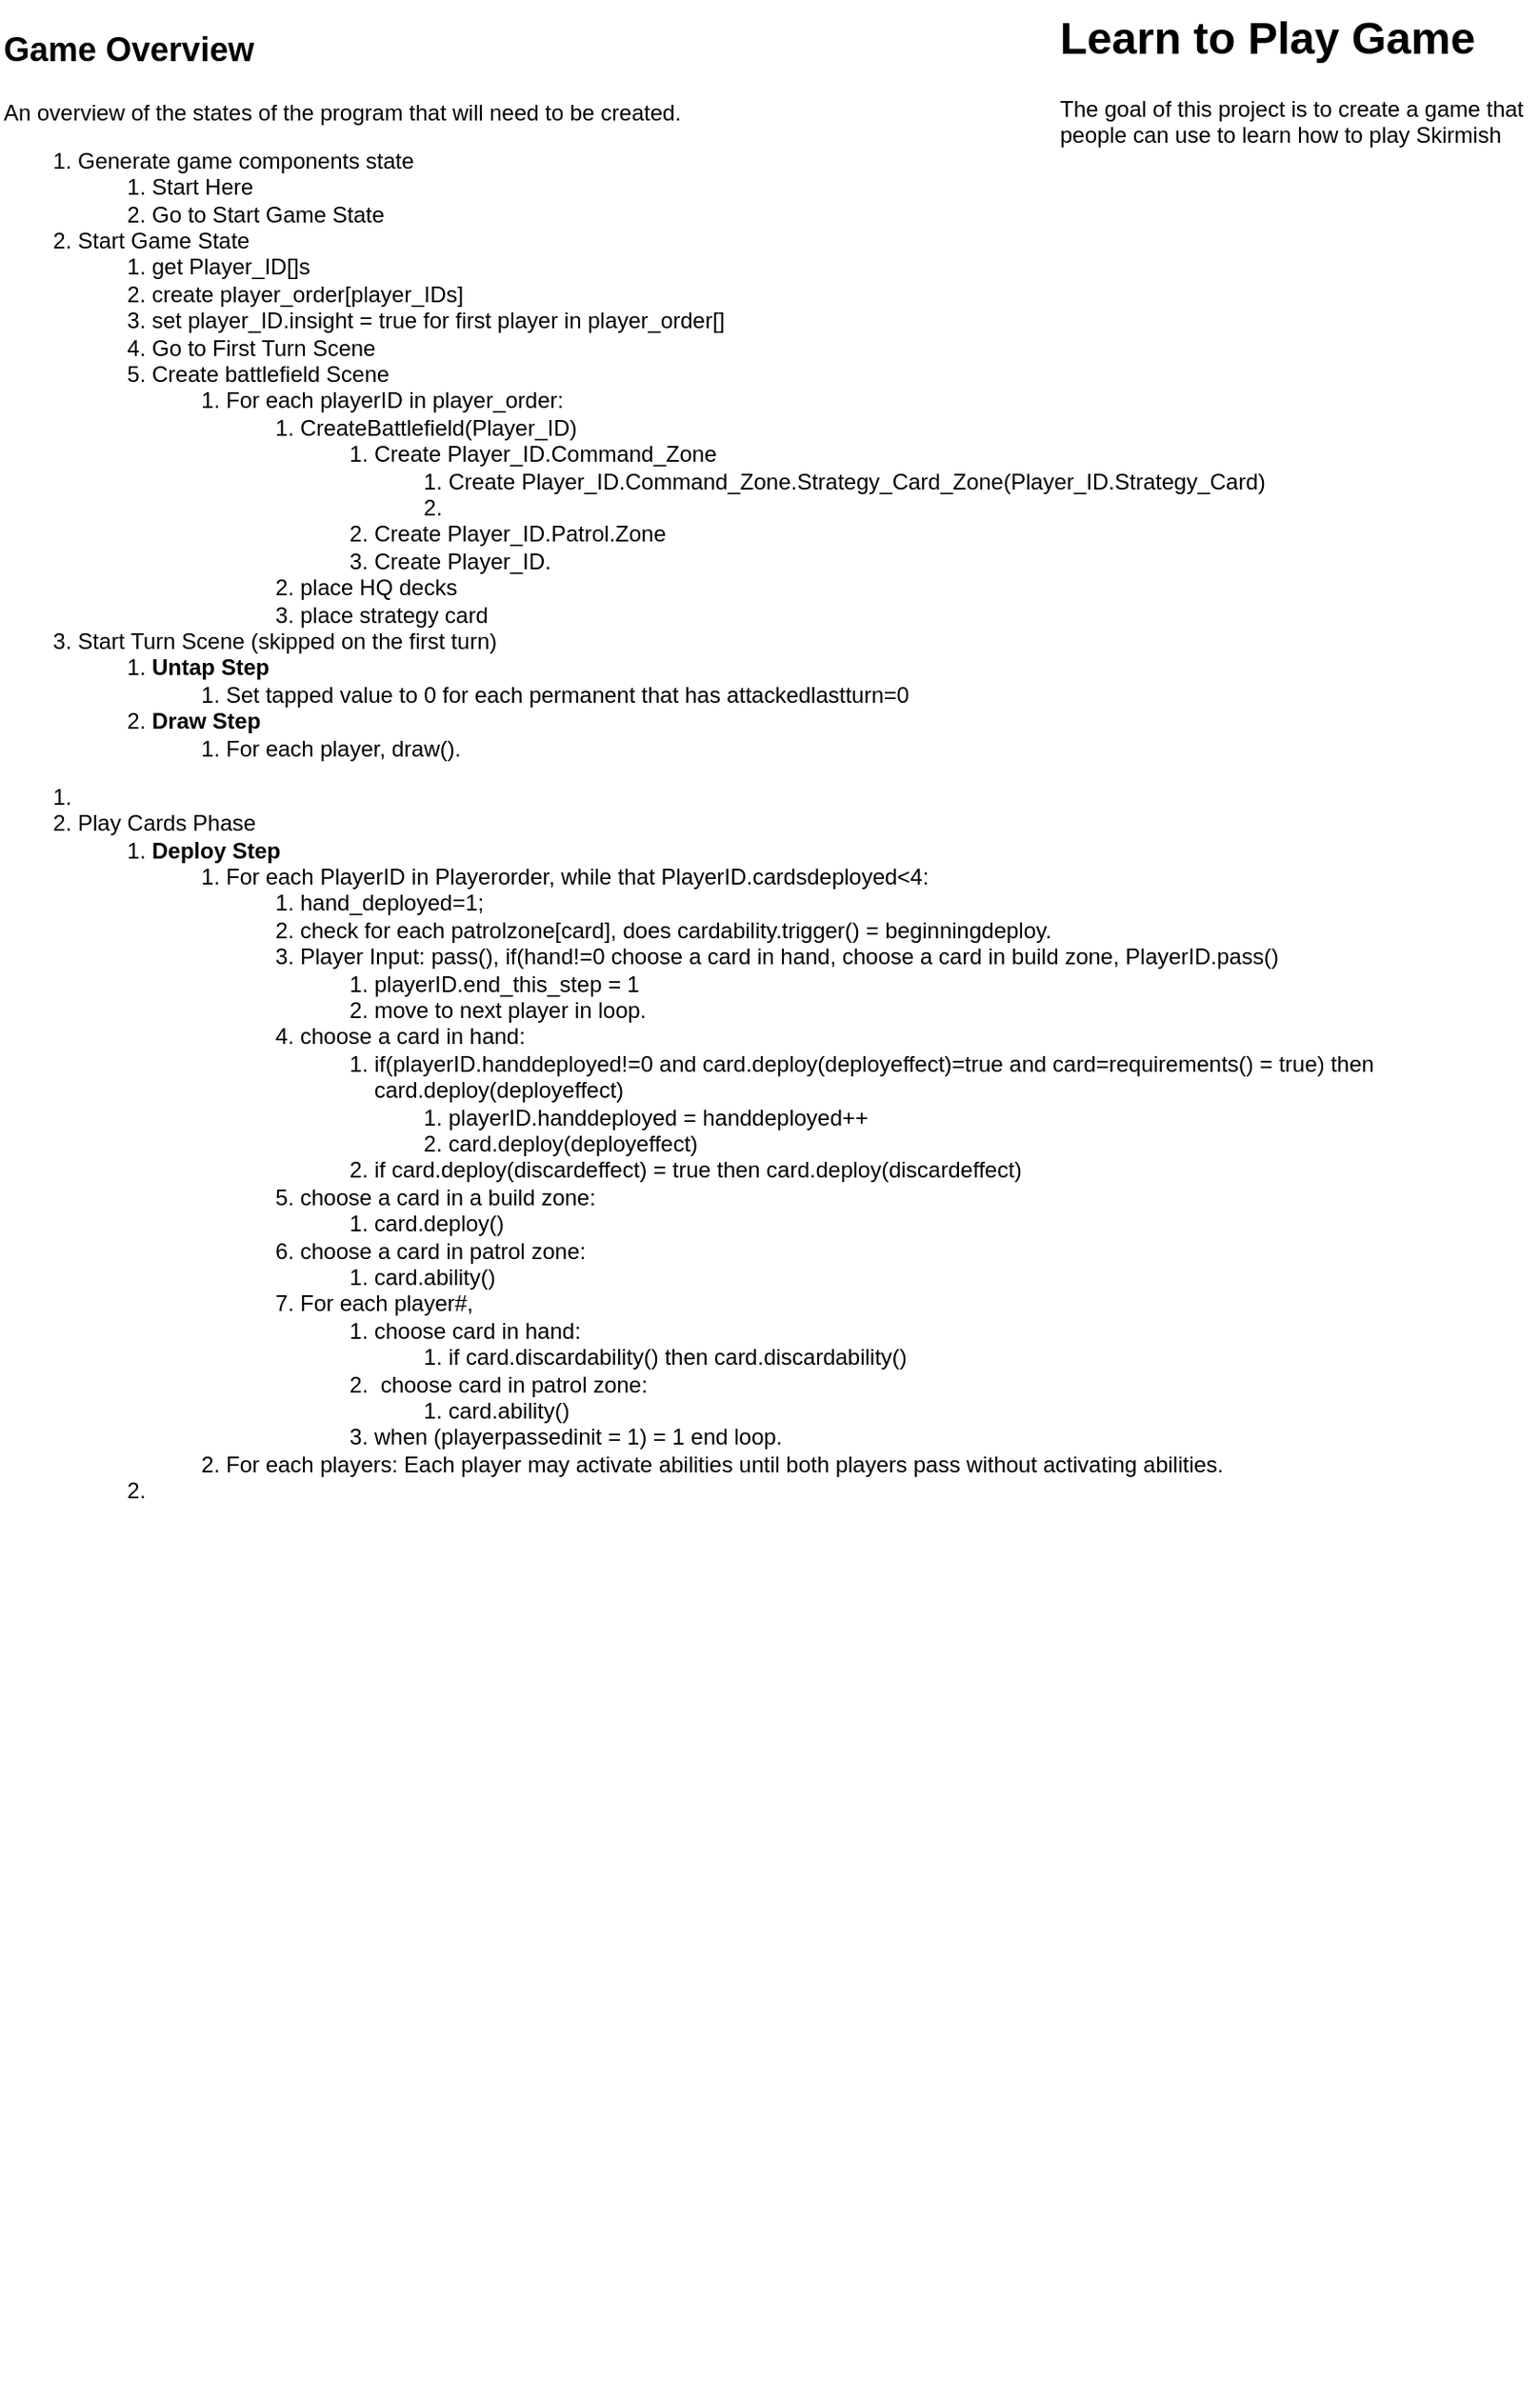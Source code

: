 <mxfile version="24.7.7">
  <diagram name="Page-1" id="IDSjLUOv8QDUuvwaUM4B">
    <mxGraphModel dx="1259" dy="662" grid="1" gridSize="10" guides="1" tooltips="1" connect="1" arrows="1" fold="1" page="1" pageScale="1" pageWidth="850" pageHeight="1100" math="0" shadow="0">
      <root>
        <mxCell id="0" />
        <mxCell id="1" parent="0" />
        <mxCell id="dt_a5OVuirA1Pv5Ag5L1-1" value="&lt;h1 style=&quot;margin-top: 0px;&quot;&gt;Learn to Play Game&lt;/h1&gt;&lt;p&gt;The goal of this project is to create a game that people can use to learn how to play Skirmish&lt;/p&gt;" style="text;html=1;whiteSpace=wrap;overflow=hidden;rounded=0;" vertex="1" parent="1">
          <mxGeometry x="580" width="260" height="110" as="geometry" />
        </mxCell>
        <mxCell id="dt_a5OVuirA1Pv5Ag5L1-2" value="&lt;h2 style=&quot;margin-top: 0px;&quot;&gt;Game Overview&lt;/h2&gt;&lt;p&gt;An overview of the states of the program that will need to be created.&lt;/p&gt;&lt;p&gt;&lt;/p&gt;&lt;ol&gt;&lt;li&gt;&lt;span style=&quot;background-color: initial;&quot;&gt;Generate game components state&lt;/span&gt;&lt;/li&gt;&lt;ol&gt;&lt;li&gt;&lt;span style=&quot;background-color: initial;&quot;&gt;Start Here&lt;/span&gt;&lt;/li&gt;&lt;li&gt;&lt;span style=&quot;background-color: initial;&quot;&gt;Go to Start Game State&lt;/span&gt;&lt;br&gt;&lt;/li&gt;&lt;/ol&gt;&lt;li&gt;Start Game State&lt;/li&gt;&lt;ol&gt;&lt;li&gt;get Player_ID[]s&lt;/li&gt;&lt;li&gt;create player_order[player_IDs]&amp;nbsp;&lt;/li&gt;&lt;li&gt;set player_ID.insight = true for first player in player_order[]&lt;/li&gt;&lt;li&gt;&lt;span style=&quot;background-color: initial;&quot;&gt;Go to First Turn Scene&lt;/span&gt;&lt;/li&gt;&lt;li&gt;Create battlefield Scene&lt;/li&gt;&lt;ol&gt;&lt;li&gt;&lt;span style=&quot;background-color: initial;&quot;&gt;For each playerID in player_order:&lt;/span&gt;&lt;/li&gt;&lt;ol&gt;&lt;li&gt;&lt;span style=&quot;background-color: initial;&quot;&gt;CreateBattlefield(Player_ID)&lt;/span&gt;&lt;/li&gt;&lt;ol&gt;&lt;li&gt;&lt;span style=&quot;background-color: initial;&quot;&gt;Create Player_ID.Command_Zone&lt;/span&gt;&lt;/li&gt;&lt;ol&gt;&lt;li&gt;&lt;span style=&quot;background-color: initial;&quot;&gt;Create Player_ID.Command_Zone.Strategy_Card_Zone(Player_ID.Strategy_Card)&lt;/span&gt;&lt;/li&gt;&lt;li&gt;&lt;br&gt;&lt;/li&gt;&lt;/ol&gt;&lt;li&gt;&lt;span style=&quot;background-color: initial;&quot;&gt;Create Player_ID.Patrol.Zone&lt;/span&gt;&lt;/li&gt;&lt;li&gt;&lt;span style=&quot;background-color: initial;&quot;&gt;Create Player_ID.&lt;/span&gt;&lt;/li&gt;&lt;/ol&gt;&lt;li&gt;&lt;span style=&quot;background-color: initial;&quot;&gt;place HQ decks&lt;/span&gt;&lt;/li&gt;&lt;li&gt;place strategy card&lt;/li&gt;&lt;/ol&gt;&lt;/ol&gt;&lt;/ol&gt;&lt;li&gt;Start Turn Scene (skipped on the first turn)&lt;/li&gt;&lt;ol&gt;&lt;li&gt;&lt;b&gt;Untap Step&lt;/b&gt;&lt;/li&gt;&lt;ol&gt;&lt;li&gt;Set tapped value to 0 for each permanent that has attackedlastturn=0&amp;nbsp;&lt;/li&gt;&lt;/ol&gt;&lt;li&gt;&lt;b&gt;Draw Step&lt;/b&gt;&lt;/li&gt;&lt;ol&gt;&lt;li&gt;For each player, draw().&lt;/li&gt;&lt;/ol&gt;&lt;/ol&gt;&lt;/ol&gt;&lt;p&gt;&lt;/p&gt;&lt;ol&gt;&lt;li&gt;&lt;/li&gt;&lt;li&gt;Play Cards Phase&lt;/li&gt;&lt;ol&gt;&lt;li&gt;&lt;b&gt;Deploy Step&lt;/b&gt;&lt;/li&gt;&lt;ol&gt;&lt;li&gt;For each PlayerID in Playerorder, while that PlayerID.cardsdeployed&amp;lt;4:&lt;/li&gt;&lt;ol&gt;&lt;li&gt;hand_deployed=1;&lt;/li&gt;&lt;li&gt;check for each patrolzone[card], does cardability.trigger() = beginningdeploy.&lt;/li&gt;&lt;li&gt;Player Input: pass(), if(hand!=0 choose a card in hand, choose a card in build zone, PlayerID.pass()&lt;/li&gt;&lt;ol&gt;&lt;li&gt;playerID.end_this_step = 1&lt;/li&gt;&lt;li&gt;move to next player in loop.&lt;/li&gt;&lt;/ol&gt;&lt;li&gt;choose a card in hand:&lt;br&gt;&lt;/li&gt;&lt;ol&gt;&lt;li&gt;if(playerID.handdeployed!=0 and card.deploy(deployeffect)=true and card=requirements() = true) then card.deploy(deployeffect)&lt;/li&gt;&lt;ol&gt;&lt;li&gt;playerID.handdeployed = handdeployed++&lt;/li&gt;&lt;li&gt;card.deploy(deployeffect)&lt;/li&gt;&lt;/ol&gt;&lt;li&gt;if card.deploy(discardeffect) = true then card.deploy(discardeffect)&lt;/li&gt;&lt;/ol&gt;&lt;li&gt;choose a card in a build zone:&lt;/li&gt;&lt;ol&gt;&lt;li&gt;card.deploy()&lt;/li&gt;&lt;/ol&gt;&lt;li&gt;choose a card in patrol zone:&lt;/li&gt;&lt;ol&gt;&lt;li&gt;card.ability()&lt;/li&gt;&lt;/ol&gt;&lt;li&gt;For each player#,&lt;/li&gt;&lt;ol&gt;&lt;li&gt;choose card in hand:&lt;/li&gt;&lt;ol&gt;&lt;li&gt;if card.discardability() then card.discardability()&lt;/li&gt;&lt;/ol&gt;&lt;li&gt;&lt;span style=&quot;background-color: initial;&quot;&gt;&amp;nbsp;choose card in patrol zone:&lt;/span&gt;&lt;/li&gt;&lt;ol&gt;&lt;li&gt;card.ability()&lt;/li&gt;&lt;/ol&gt;&lt;li&gt;when (playerpassedinit = 1) = 1 end loop.&lt;/li&gt;&lt;/ol&gt;&lt;/ol&gt;&lt;li&gt;For each players: Each player may activate abilities until both players pass without activating abilities.&lt;/li&gt;&lt;/ol&gt;&lt;li&gt;&lt;br&gt;&lt;/li&gt;&lt;/ol&gt;&lt;/ol&gt;" style="text;html=1;whiteSpace=wrap;overflow=hidden;rounded=0;" vertex="1" parent="1">
          <mxGeometry x="10" y="10" width="830" height="1270" as="geometry" />
        </mxCell>
      </root>
    </mxGraphModel>
  </diagram>
</mxfile>
